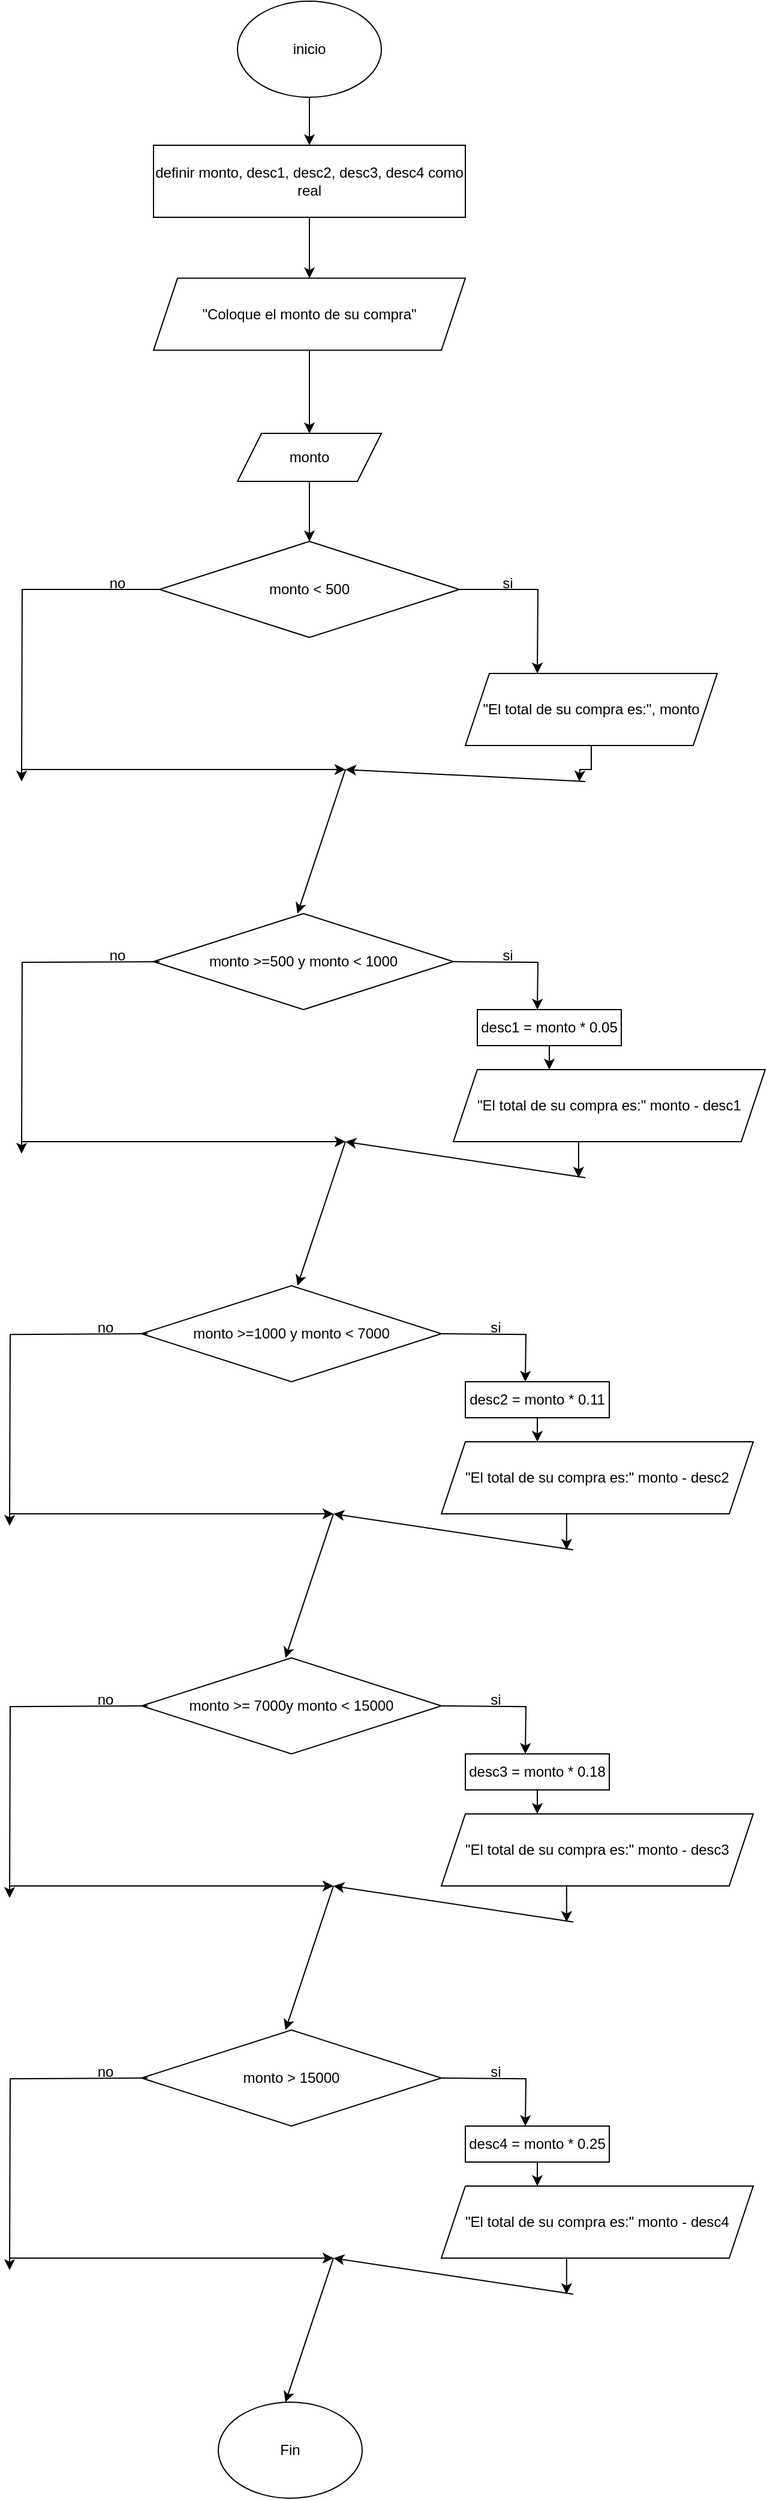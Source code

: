 <mxfile version="24.7.6">
  <diagram name="Página-1" id="bGcRLTigEnMER-rvo-cV">
    <mxGraphModel dx="1613" dy="739" grid="1" gridSize="10" guides="1" tooltips="1" connect="1" arrows="1" fold="1" page="1" pageScale="1" pageWidth="827" pageHeight="1169" math="0" shadow="0">
      <root>
        <mxCell id="0" />
        <mxCell id="1" parent="0" />
        <mxCell id="kYGDz6K0fjvQYjuC4Kug-2" style="edgeStyle=orthogonalEdgeStyle;rounded=0;orthogonalLoop=1;jettySize=auto;html=1;" edge="1" parent="1" source="kYGDz6K0fjvQYjuC4Kug-1" target="kYGDz6K0fjvQYjuC4Kug-3">
          <mxGeometry relative="1" as="geometry">
            <mxPoint x="370" y="250" as="targetPoint" />
          </mxGeometry>
        </mxCell>
        <mxCell id="kYGDz6K0fjvQYjuC4Kug-1" value="inicio" style="ellipse;whiteSpace=wrap;html=1;" vertex="1" parent="1">
          <mxGeometry x="310" y="100" width="120" height="80" as="geometry" />
        </mxCell>
        <mxCell id="kYGDz6K0fjvQYjuC4Kug-4" style="edgeStyle=orthogonalEdgeStyle;rounded=0;orthogonalLoop=1;jettySize=auto;html=1;" edge="1" parent="1" source="kYGDz6K0fjvQYjuC4Kug-3" target="kYGDz6K0fjvQYjuC4Kug-5">
          <mxGeometry relative="1" as="geometry">
            <mxPoint x="370" y="360.8" as="targetPoint" />
          </mxGeometry>
        </mxCell>
        <mxCell id="kYGDz6K0fjvQYjuC4Kug-3" value="definir monto, desc1, desc2, desc3, desc4 como real" style="rounded=0;whiteSpace=wrap;html=1;" vertex="1" parent="1">
          <mxGeometry x="240" y="220" width="260" height="60" as="geometry" />
        </mxCell>
        <mxCell id="kYGDz6K0fjvQYjuC4Kug-6" style="edgeStyle=orthogonalEdgeStyle;rounded=0;orthogonalLoop=1;jettySize=auto;html=1;" edge="1" parent="1" source="kYGDz6K0fjvQYjuC4Kug-5">
          <mxGeometry relative="1" as="geometry">
            <mxPoint x="370" y="460" as="targetPoint" />
          </mxGeometry>
        </mxCell>
        <mxCell id="kYGDz6K0fjvQYjuC4Kug-5" value="&quot;Coloque el monto de su compra&quot;" style="shape=parallelogram;perimeter=parallelogramPerimeter;whiteSpace=wrap;html=1;fixedSize=1;" vertex="1" parent="1">
          <mxGeometry x="240" y="330.8" width="260" height="60" as="geometry" />
        </mxCell>
        <mxCell id="kYGDz6K0fjvQYjuC4Kug-15" style="edgeStyle=orthogonalEdgeStyle;rounded=0;orthogonalLoop=1;jettySize=auto;html=1;" edge="1" parent="1" source="kYGDz6K0fjvQYjuC4Kug-8">
          <mxGeometry relative="1" as="geometry">
            <mxPoint x="370" y="550" as="targetPoint" />
          </mxGeometry>
        </mxCell>
        <mxCell id="kYGDz6K0fjvQYjuC4Kug-8" value="monto" style="shape=parallelogram;perimeter=parallelogramPerimeter;whiteSpace=wrap;html=1;fixedSize=1;" vertex="1" parent="1">
          <mxGeometry x="310" y="460" width="120" height="40" as="geometry" />
        </mxCell>
        <mxCell id="kYGDz6K0fjvQYjuC4Kug-17" style="edgeStyle=orthogonalEdgeStyle;rounded=0;orthogonalLoop=1;jettySize=auto;html=1;" edge="1" parent="1" source="kYGDz6K0fjvQYjuC4Kug-16">
          <mxGeometry relative="1" as="geometry">
            <mxPoint x="560" y="660" as="targetPoint" />
          </mxGeometry>
        </mxCell>
        <mxCell id="kYGDz6K0fjvQYjuC4Kug-20" style="edgeStyle=orthogonalEdgeStyle;rounded=0;orthogonalLoop=1;jettySize=auto;html=1;" edge="1" parent="1" source="kYGDz6K0fjvQYjuC4Kug-16">
          <mxGeometry relative="1" as="geometry">
            <mxPoint x="130" y="750" as="targetPoint" />
          </mxGeometry>
        </mxCell>
        <mxCell id="kYGDz6K0fjvQYjuC4Kug-16" value="monto &amp;lt; 500" style="rhombus;whiteSpace=wrap;html=1;" vertex="1" parent="1">
          <mxGeometry x="245" y="550" width="250" height="80" as="geometry" />
        </mxCell>
        <mxCell id="kYGDz6K0fjvQYjuC4Kug-18" value="si" style="text;html=1;align=center;verticalAlign=middle;resizable=0;points=[];autosize=1;strokeColor=none;fillColor=none;" vertex="1" parent="1">
          <mxGeometry x="520" y="570" width="30" height="30" as="geometry" />
        </mxCell>
        <mxCell id="kYGDz6K0fjvQYjuC4Kug-23" style="edgeStyle=orthogonalEdgeStyle;rounded=0;orthogonalLoop=1;jettySize=auto;html=1;" edge="1" parent="1" source="kYGDz6K0fjvQYjuC4Kug-19">
          <mxGeometry relative="1" as="geometry">
            <mxPoint x="595" y="750" as="targetPoint" />
          </mxGeometry>
        </mxCell>
        <mxCell id="kYGDz6K0fjvQYjuC4Kug-19" value="&quot;El total de su compra es:&quot;, monto" style="shape=parallelogram;perimeter=parallelogramPerimeter;whiteSpace=wrap;html=1;fixedSize=1;" vertex="1" parent="1">
          <mxGeometry x="500" y="660" width="210" height="60" as="geometry" />
        </mxCell>
        <mxCell id="kYGDz6K0fjvQYjuC4Kug-22" value="" style="endArrow=classic;html=1;rounded=0;" edge="1" parent="1">
          <mxGeometry width="50" height="50" relative="1" as="geometry">
            <mxPoint x="130" y="740" as="sourcePoint" />
            <mxPoint x="400" y="740" as="targetPoint" />
            <Array as="points">
              <mxPoint x="220" y="740" />
            </Array>
          </mxGeometry>
        </mxCell>
        <mxCell id="kYGDz6K0fjvQYjuC4Kug-24" value="" style="endArrow=classic;html=1;rounded=0;" edge="1" parent="1">
          <mxGeometry width="50" height="50" relative="1" as="geometry">
            <mxPoint x="600" y="750" as="sourcePoint" />
            <mxPoint x="400" y="740" as="targetPoint" />
          </mxGeometry>
        </mxCell>
        <mxCell id="kYGDz6K0fjvQYjuC4Kug-25" value="" style="endArrow=classic;html=1;rounded=0;" edge="1" parent="1">
          <mxGeometry width="50" height="50" relative="1" as="geometry">
            <mxPoint x="400" y="740" as="sourcePoint" />
            <mxPoint x="360" y="860" as="targetPoint" />
          </mxGeometry>
        </mxCell>
        <mxCell id="kYGDz6K0fjvQYjuC4Kug-26" value="monto &amp;gt;=500 y monto &amp;lt; 1000" style="rhombus;whiteSpace=wrap;html=1;" vertex="1" parent="1">
          <mxGeometry x="240" y="860" width="250" height="80" as="geometry" />
        </mxCell>
        <mxCell id="kYGDz6K0fjvQYjuC4Kug-27" value="no" style="text;html=1;align=center;verticalAlign=middle;whiteSpace=wrap;rounded=0;" vertex="1" parent="1">
          <mxGeometry x="180" y="570" width="60" height="30" as="geometry" />
        </mxCell>
        <mxCell id="kYGDz6K0fjvQYjuC4Kug-38" style="edgeStyle=orthogonalEdgeStyle;rounded=0;orthogonalLoop=1;jettySize=auto;html=1;" edge="1" parent="1">
          <mxGeometry relative="1" as="geometry">
            <mxPoint x="560" y="940" as="targetPoint" />
            <mxPoint x="489.996" y="900.059" as="sourcePoint" />
          </mxGeometry>
        </mxCell>
        <mxCell id="kYGDz6K0fjvQYjuC4Kug-39" style="edgeStyle=orthogonalEdgeStyle;rounded=0;orthogonalLoop=1;jettySize=auto;html=1;" edge="1" parent="1">
          <mxGeometry relative="1" as="geometry">
            <mxPoint x="130" y="1060" as="targetPoint" />
            <mxPoint x="245.184" y="900.059" as="sourcePoint" />
          </mxGeometry>
        </mxCell>
        <mxCell id="kYGDz6K0fjvQYjuC4Kug-41" value="si" style="text;html=1;align=center;verticalAlign=middle;resizable=0;points=[];autosize=1;strokeColor=none;fillColor=none;" vertex="1" parent="1">
          <mxGeometry x="520" y="880" width="30" height="30" as="geometry" />
        </mxCell>
        <mxCell id="kYGDz6K0fjvQYjuC4Kug-42" style="edgeStyle=orthogonalEdgeStyle;rounded=0;orthogonalLoop=1;jettySize=auto;html=1;" edge="1" parent="1">
          <mxGeometry relative="1" as="geometry">
            <mxPoint x="594.41" y="1080" as="targetPoint" />
            <mxPoint x="594.41" y="1050" as="sourcePoint" />
          </mxGeometry>
        </mxCell>
        <mxCell id="kYGDz6K0fjvQYjuC4Kug-43" value="" style="endArrow=classic;html=1;rounded=0;" edge="1" parent="1">
          <mxGeometry width="50" height="50" relative="1" as="geometry">
            <mxPoint x="130" y="1050" as="sourcePoint" />
            <mxPoint x="400" y="1050" as="targetPoint" />
            <Array as="points">
              <mxPoint x="220" y="1050" />
            </Array>
          </mxGeometry>
        </mxCell>
        <mxCell id="kYGDz6K0fjvQYjuC4Kug-44" value="" style="endArrow=classic;html=1;rounded=0;" edge="1" parent="1">
          <mxGeometry width="50" height="50" relative="1" as="geometry">
            <mxPoint x="600" y="1080" as="sourcePoint" />
            <mxPoint x="400" y="1050" as="targetPoint" />
          </mxGeometry>
        </mxCell>
        <mxCell id="kYGDz6K0fjvQYjuC4Kug-45" value="" style="endArrow=classic;html=1;rounded=0;" edge="1" parent="1">
          <mxGeometry width="50" height="50" relative="1" as="geometry">
            <mxPoint x="400" y="1050" as="sourcePoint" />
            <mxPoint x="360" y="1170" as="targetPoint" />
          </mxGeometry>
        </mxCell>
        <mxCell id="kYGDz6K0fjvQYjuC4Kug-47" value="no" style="text;html=1;align=center;verticalAlign=middle;whiteSpace=wrap;rounded=0;" vertex="1" parent="1">
          <mxGeometry x="180" y="880" width="60" height="30" as="geometry" />
        </mxCell>
        <mxCell id="kYGDz6K0fjvQYjuC4Kug-51" style="edgeStyle=orthogonalEdgeStyle;rounded=0;orthogonalLoop=1;jettySize=auto;html=1;" edge="1" parent="1" source="kYGDz6K0fjvQYjuC4Kug-49">
          <mxGeometry relative="1" as="geometry">
            <mxPoint x="570" y="990" as="targetPoint" />
          </mxGeometry>
        </mxCell>
        <mxCell id="kYGDz6K0fjvQYjuC4Kug-49" value="desc1 = monto * 0.05" style="rounded=0;whiteSpace=wrap;html=1;" vertex="1" parent="1">
          <mxGeometry x="510" y="940" width="120" height="30" as="geometry" />
        </mxCell>
        <mxCell id="kYGDz6K0fjvQYjuC4Kug-52" value="&quot;El total de su compra es:&quot; monto - desc1" style="shape=parallelogram;perimeter=parallelogramPerimeter;whiteSpace=wrap;html=1;fixedSize=1;" vertex="1" parent="1">
          <mxGeometry x="490" y="990" width="260" height="60" as="geometry" />
        </mxCell>
        <mxCell id="kYGDz6K0fjvQYjuC4Kug-55" value="monto &amp;gt;=1000 y monto &amp;lt; 7000" style="rhombus;whiteSpace=wrap;html=1;" vertex="1" parent="1">
          <mxGeometry x="230" y="1170" width="250" height="80" as="geometry" />
        </mxCell>
        <mxCell id="kYGDz6K0fjvQYjuC4Kug-56" style="edgeStyle=orthogonalEdgeStyle;rounded=0;orthogonalLoop=1;jettySize=auto;html=1;" edge="1" parent="1">
          <mxGeometry relative="1" as="geometry">
            <mxPoint x="550" y="1250" as="targetPoint" />
            <mxPoint x="479.996" y="1210.059" as="sourcePoint" />
          </mxGeometry>
        </mxCell>
        <mxCell id="kYGDz6K0fjvQYjuC4Kug-57" style="edgeStyle=orthogonalEdgeStyle;rounded=0;orthogonalLoop=1;jettySize=auto;html=1;" edge="1" parent="1">
          <mxGeometry relative="1" as="geometry">
            <mxPoint x="120" y="1370" as="targetPoint" />
            <mxPoint x="235.184" y="1210.059" as="sourcePoint" />
          </mxGeometry>
        </mxCell>
        <mxCell id="kYGDz6K0fjvQYjuC4Kug-58" value="si" style="text;html=1;align=center;verticalAlign=middle;resizable=0;points=[];autosize=1;strokeColor=none;fillColor=none;" vertex="1" parent="1">
          <mxGeometry x="510" y="1190" width="30" height="30" as="geometry" />
        </mxCell>
        <mxCell id="kYGDz6K0fjvQYjuC4Kug-59" style="edgeStyle=orthogonalEdgeStyle;rounded=0;orthogonalLoop=1;jettySize=auto;html=1;" edge="1" parent="1">
          <mxGeometry relative="1" as="geometry">
            <mxPoint x="584.41" y="1390" as="targetPoint" />
            <mxPoint x="584.41" y="1360" as="sourcePoint" />
          </mxGeometry>
        </mxCell>
        <mxCell id="kYGDz6K0fjvQYjuC4Kug-60" value="" style="endArrow=classic;html=1;rounded=0;" edge="1" parent="1">
          <mxGeometry width="50" height="50" relative="1" as="geometry">
            <mxPoint x="120" y="1360" as="sourcePoint" />
            <mxPoint x="390" y="1360" as="targetPoint" />
            <Array as="points">
              <mxPoint x="210" y="1360" />
            </Array>
          </mxGeometry>
        </mxCell>
        <mxCell id="kYGDz6K0fjvQYjuC4Kug-61" value="" style="endArrow=classic;html=1;rounded=0;" edge="1" parent="1">
          <mxGeometry width="50" height="50" relative="1" as="geometry">
            <mxPoint x="590" y="1390" as="sourcePoint" />
            <mxPoint x="390" y="1360" as="targetPoint" />
          </mxGeometry>
        </mxCell>
        <mxCell id="kYGDz6K0fjvQYjuC4Kug-62" value="" style="endArrow=classic;html=1;rounded=0;" edge="1" parent="1">
          <mxGeometry width="50" height="50" relative="1" as="geometry">
            <mxPoint x="390" y="1360" as="sourcePoint" />
            <mxPoint x="350" y="1480" as="targetPoint" />
          </mxGeometry>
        </mxCell>
        <mxCell id="kYGDz6K0fjvQYjuC4Kug-63" value="no" style="text;html=1;align=center;verticalAlign=middle;whiteSpace=wrap;rounded=0;" vertex="1" parent="1">
          <mxGeometry x="170" y="1190" width="60" height="30" as="geometry" />
        </mxCell>
        <mxCell id="kYGDz6K0fjvQYjuC4Kug-64" style="edgeStyle=orthogonalEdgeStyle;rounded=0;orthogonalLoop=1;jettySize=auto;html=1;" edge="1" parent="1" source="kYGDz6K0fjvQYjuC4Kug-65">
          <mxGeometry relative="1" as="geometry">
            <mxPoint x="560" y="1300" as="targetPoint" />
          </mxGeometry>
        </mxCell>
        <mxCell id="kYGDz6K0fjvQYjuC4Kug-65" value="desc2 = monto * 0.11" style="rounded=0;whiteSpace=wrap;html=1;" vertex="1" parent="1">
          <mxGeometry x="500" y="1250" width="120" height="30" as="geometry" />
        </mxCell>
        <mxCell id="kYGDz6K0fjvQYjuC4Kug-66" value="&quot;El total de su compra es:&quot; monto - desc2" style="shape=parallelogram;perimeter=parallelogramPerimeter;whiteSpace=wrap;html=1;fixedSize=1;" vertex="1" parent="1">
          <mxGeometry x="480" y="1300" width="260" height="60" as="geometry" />
        </mxCell>
        <mxCell id="kYGDz6K0fjvQYjuC4Kug-67" value="monto &amp;gt;= 7000y monto &amp;lt; 15000" style="rhombus;whiteSpace=wrap;html=1;" vertex="1" parent="1">
          <mxGeometry x="230" y="1480" width="250" height="80" as="geometry" />
        </mxCell>
        <mxCell id="kYGDz6K0fjvQYjuC4Kug-68" style="edgeStyle=orthogonalEdgeStyle;rounded=0;orthogonalLoop=1;jettySize=auto;html=1;" edge="1" parent="1">
          <mxGeometry relative="1" as="geometry">
            <mxPoint x="550" y="1560" as="targetPoint" />
            <mxPoint x="479.996" y="1520.059" as="sourcePoint" />
          </mxGeometry>
        </mxCell>
        <mxCell id="kYGDz6K0fjvQYjuC4Kug-69" style="edgeStyle=orthogonalEdgeStyle;rounded=0;orthogonalLoop=1;jettySize=auto;html=1;" edge="1" parent="1">
          <mxGeometry relative="1" as="geometry">
            <mxPoint x="120" y="1680" as="targetPoint" />
            <mxPoint x="235.184" y="1520.059" as="sourcePoint" />
          </mxGeometry>
        </mxCell>
        <mxCell id="kYGDz6K0fjvQYjuC4Kug-70" value="si" style="text;html=1;align=center;verticalAlign=middle;resizable=0;points=[];autosize=1;strokeColor=none;fillColor=none;" vertex="1" parent="1">
          <mxGeometry x="510" y="1500" width="30" height="30" as="geometry" />
        </mxCell>
        <mxCell id="kYGDz6K0fjvQYjuC4Kug-71" style="edgeStyle=orthogonalEdgeStyle;rounded=0;orthogonalLoop=1;jettySize=auto;html=1;" edge="1" parent="1">
          <mxGeometry relative="1" as="geometry">
            <mxPoint x="584.41" y="1700" as="targetPoint" />
            <mxPoint x="584.41" y="1670" as="sourcePoint" />
          </mxGeometry>
        </mxCell>
        <mxCell id="kYGDz6K0fjvQYjuC4Kug-72" value="" style="endArrow=classic;html=1;rounded=0;" edge="1" parent="1">
          <mxGeometry width="50" height="50" relative="1" as="geometry">
            <mxPoint x="120" y="1670" as="sourcePoint" />
            <mxPoint x="390" y="1670" as="targetPoint" />
            <Array as="points">
              <mxPoint x="210" y="1670" />
            </Array>
          </mxGeometry>
        </mxCell>
        <mxCell id="kYGDz6K0fjvQYjuC4Kug-73" value="" style="endArrow=classic;html=1;rounded=0;" edge="1" parent="1">
          <mxGeometry width="50" height="50" relative="1" as="geometry">
            <mxPoint x="590" y="1700" as="sourcePoint" />
            <mxPoint x="390" y="1670" as="targetPoint" />
          </mxGeometry>
        </mxCell>
        <mxCell id="kYGDz6K0fjvQYjuC4Kug-74" value="" style="endArrow=classic;html=1;rounded=0;" edge="1" parent="1">
          <mxGeometry width="50" height="50" relative="1" as="geometry">
            <mxPoint x="390" y="1670" as="sourcePoint" />
            <mxPoint x="350" y="1790" as="targetPoint" />
          </mxGeometry>
        </mxCell>
        <mxCell id="kYGDz6K0fjvQYjuC4Kug-75" value="no" style="text;html=1;align=center;verticalAlign=middle;whiteSpace=wrap;rounded=0;" vertex="1" parent="1">
          <mxGeometry x="170" y="1500" width="60" height="30" as="geometry" />
        </mxCell>
        <mxCell id="kYGDz6K0fjvQYjuC4Kug-76" style="edgeStyle=orthogonalEdgeStyle;rounded=0;orthogonalLoop=1;jettySize=auto;html=1;" edge="1" parent="1" source="kYGDz6K0fjvQYjuC4Kug-77">
          <mxGeometry relative="1" as="geometry">
            <mxPoint x="560" y="1610" as="targetPoint" />
          </mxGeometry>
        </mxCell>
        <mxCell id="kYGDz6K0fjvQYjuC4Kug-77" value="desc3 = monto * 0.18" style="rounded=0;whiteSpace=wrap;html=1;" vertex="1" parent="1">
          <mxGeometry x="500" y="1560" width="120" height="30" as="geometry" />
        </mxCell>
        <mxCell id="kYGDz6K0fjvQYjuC4Kug-78" value="&quot;El total de su compra es:&quot; monto - desc3" style="shape=parallelogram;perimeter=parallelogramPerimeter;whiteSpace=wrap;html=1;fixedSize=1;" vertex="1" parent="1">
          <mxGeometry x="480" y="1610" width="260" height="60" as="geometry" />
        </mxCell>
        <mxCell id="kYGDz6K0fjvQYjuC4Kug-91" value="monto &amp;gt; 15000" style="rhombus;whiteSpace=wrap;html=1;" vertex="1" parent="1">
          <mxGeometry x="230" y="1790" width="250" height="80" as="geometry" />
        </mxCell>
        <mxCell id="kYGDz6K0fjvQYjuC4Kug-92" style="edgeStyle=orthogonalEdgeStyle;rounded=0;orthogonalLoop=1;jettySize=auto;html=1;" edge="1" parent="1">
          <mxGeometry relative="1" as="geometry">
            <mxPoint x="550" y="1870" as="targetPoint" />
            <mxPoint x="479.996" y="1830.059" as="sourcePoint" />
          </mxGeometry>
        </mxCell>
        <mxCell id="kYGDz6K0fjvQYjuC4Kug-93" style="edgeStyle=orthogonalEdgeStyle;rounded=0;orthogonalLoop=1;jettySize=auto;html=1;" edge="1" parent="1">
          <mxGeometry relative="1" as="geometry">
            <mxPoint x="120" y="1990" as="targetPoint" />
            <mxPoint x="235.184" y="1830.059" as="sourcePoint" />
          </mxGeometry>
        </mxCell>
        <mxCell id="kYGDz6K0fjvQYjuC4Kug-94" value="si" style="text;html=1;align=center;verticalAlign=middle;resizable=0;points=[];autosize=1;strokeColor=none;fillColor=none;" vertex="1" parent="1">
          <mxGeometry x="510" y="1810" width="30" height="30" as="geometry" />
        </mxCell>
        <mxCell id="kYGDz6K0fjvQYjuC4Kug-95" style="edgeStyle=orthogonalEdgeStyle;rounded=0;orthogonalLoop=1;jettySize=auto;html=1;" edge="1" parent="1">
          <mxGeometry relative="1" as="geometry">
            <mxPoint x="584.41" y="2010" as="targetPoint" />
            <mxPoint x="584.41" y="1980" as="sourcePoint" />
          </mxGeometry>
        </mxCell>
        <mxCell id="kYGDz6K0fjvQYjuC4Kug-96" value="" style="endArrow=classic;html=1;rounded=0;" edge="1" parent="1">
          <mxGeometry width="50" height="50" relative="1" as="geometry">
            <mxPoint x="120" y="1980" as="sourcePoint" />
            <mxPoint x="390" y="1980" as="targetPoint" />
            <Array as="points">
              <mxPoint x="210" y="1980" />
            </Array>
          </mxGeometry>
        </mxCell>
        <mxCell id="kYGDz6K0fjvQYjuC4Kug-97" value="" style="endArrow=classic;html=1;rounded=0;" edge="1" parent="1">
          <mxGeometry width="50" height="50" relative="1" as="geometry">
            <mxPoint x="590" y="2010" as="sourcePoint" />
            <mxPoint x="390" y="1980" as="targetPoint" />
          </mxGeometry>
        </mxCell>
        <mxCell id="kYGDz6K0fjvQYjuC4Kug-98" value="" style="endArrow=classic;html=1;rounded=0;" edge="1" parent="1">
          <mxGeometry width="50" height="50" relative="1" as="geometry">
            <mxPoint x="390" y="1980" as="sourcePoint" />
            <mxPoint x="350" y="2100" as="targetPoint" />
          </mxGeometry>
        </mxCell>
        <mxCell id="kYGDz6K0fjvQYjuC4Kug-99" value="no" style="text;html=1;align=center;verticalAlign=middle;whiteSpace=wrap;rounded=0;" vertex="1" parent="1">
          <mxGeometry x="170" y="1810" width="60" height="30" as="geometry" />
        </mxCell>
        <mxCell id="kYGDz6K0fjvQYjuC4Kug-100" style="edgeStyle=orthogonalEdgeStyle;rounded=0;orthogonalLoop=1;jettySize=auto;html=1;" edge="1" parent="1" source="kYGDz6K0fjvQYjuC4Kug-101">
          <mxGeometry relative="1" as="geometry">
            <mxPoint x="560" y="1920" as="targetPoint" />
          </mxGeometry>
        </mxCell>
        <mxCell id="kYGDz6K0fjvQYjuC4Kug-101" value="desc4 = monto * 0.25" style="rounded=0;whiteSpace=wrap;html=1;" vertex="1" parent="1">
          <mxGeometry x="500" y="1870" width="120" height="30" as="geometry" />
        </mxCell>
        <mxCell id="kYGDz6K0fjvQYjuC4Kug-102" value="&quot;El total de su compra es:&quot; monto - desc4" style="shape=parallelogram;perimeter=parallelogramPerimeter;whiteSpace=wrap;html=1;fixedSize=1;" vertex="1" parent="1">
          <mxGeometry x="480" y="1920" width="260" height="60" as="geometry" />
        </mxCell>
        <mxCell id="kYGDz6K0fjvQYjuC4Kug-103" value="Fin" style="ellipse;whiteSpace=wrap;html=1;" vertex="1" parent="1">
          <mxGeometry x="294" y="2100" width="120" height="80" as="geometry" />
        </mxCell>
      </root>
    </mxGraphModel>
  </diagram>
</mxfile>
